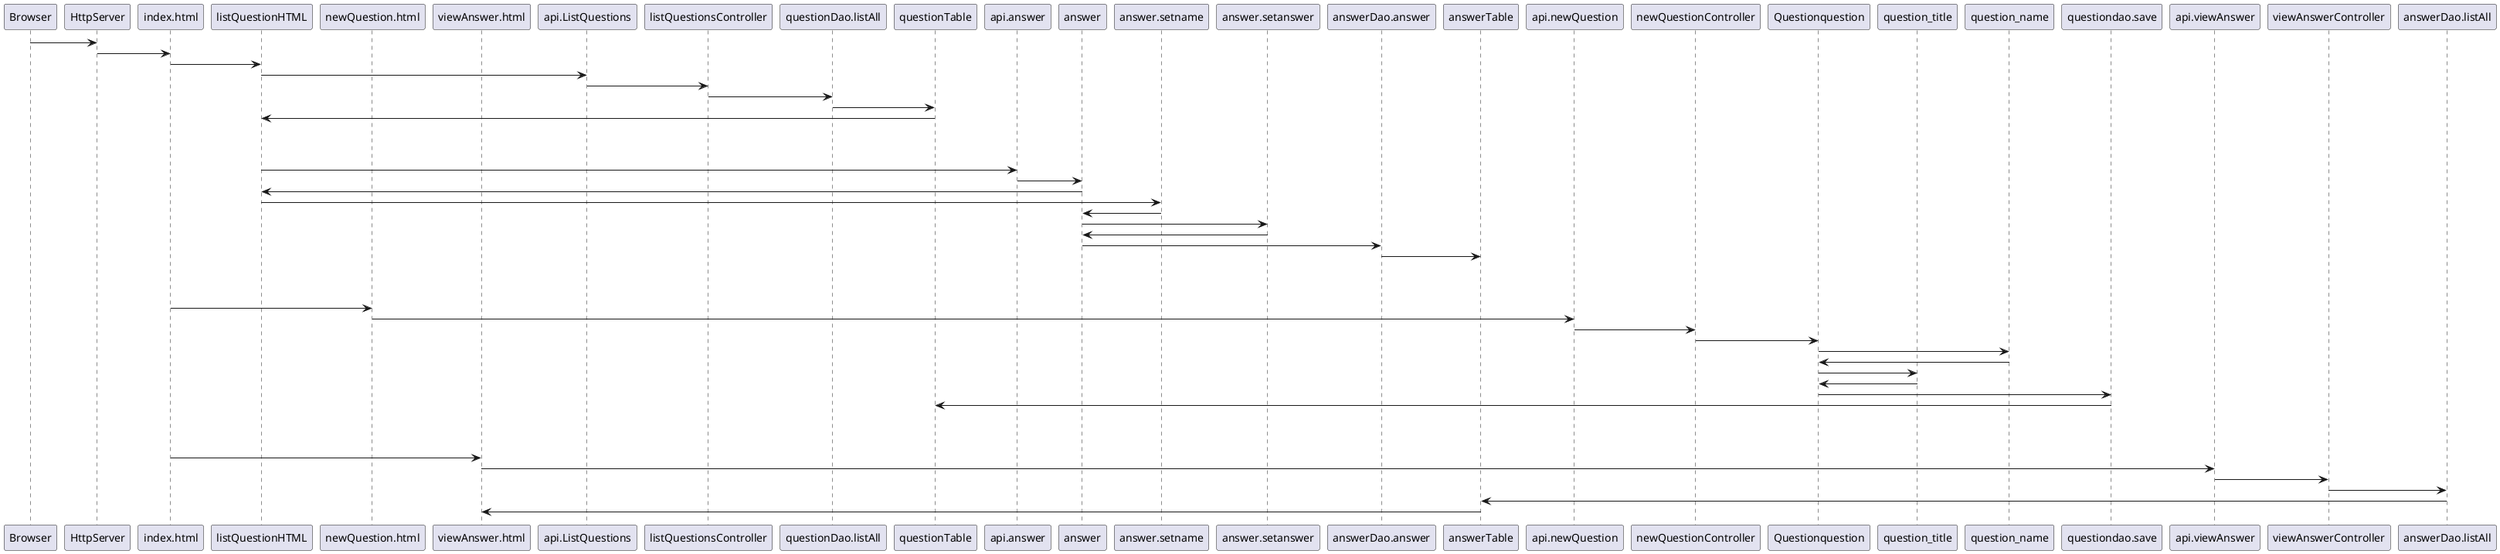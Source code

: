 @startuml
participant Browser
participant HttpServer
participant index.html
participant listQuestionHTML
participant newQuestion.html
participant viewAnswer.html
participant api.ListQuestions
participant listQuestionsController
participant questionDao.listAll
participant questionTable

Browser -> HttpServer
HttpServer -> index.html

index.html -> listQuestionHTML
listQuestionHTML -> api.ListQuestions
api.ListQuestions -> listQuestionsController
listQuestionsController -> questionDao.listAll
questionDao.listAll -> questionTable
questionTable-> listQuestionHTML

break
break

participant api.answer
participant answer
participant answer.setname
participant answer.setanswer
participant answerDao.answer
participant answerTable

listQuestionHTML -> api.answer
api.answer -> answer
answer -> listQuestionHTML
listQuestionHTML -> answer.setname
answer.setname -> answer
answer -> answer.setanswer
answer <- answer.setanswer
answer -> answerDao.answer
answerDao.answer -> answerTable

break
break

participant api.newQuestion
participant newQuestionController
participant Questionquestion
participant question_title
participant question_name
participant questiondao.save

index.html -> newQuestion.html
newQuestion.html -> api.newQuestion
api.newQuestion -> newQuestionController
newQuestionController -> Questionquestion
Questionquestion -> question_name
Questionquestion <- question_name
Questionquestion -> question_title
Questionquestion <- question_title
Questionquestion -> questiondao.save
questiondao.save -> questionTable

break
break

participant api.viewAnswer
participant viewAnswerController
participant answerDao.listAll

index.html -> viewAnswer.html
viewAnswer.html -> api.viewAnswer
api.viewAnswer -> viewAnswerController
viewAnswerController -> answerDao.listAll
answerDao.listAll -> answerTable
answerTable -> viewAnswer.html

@enduml